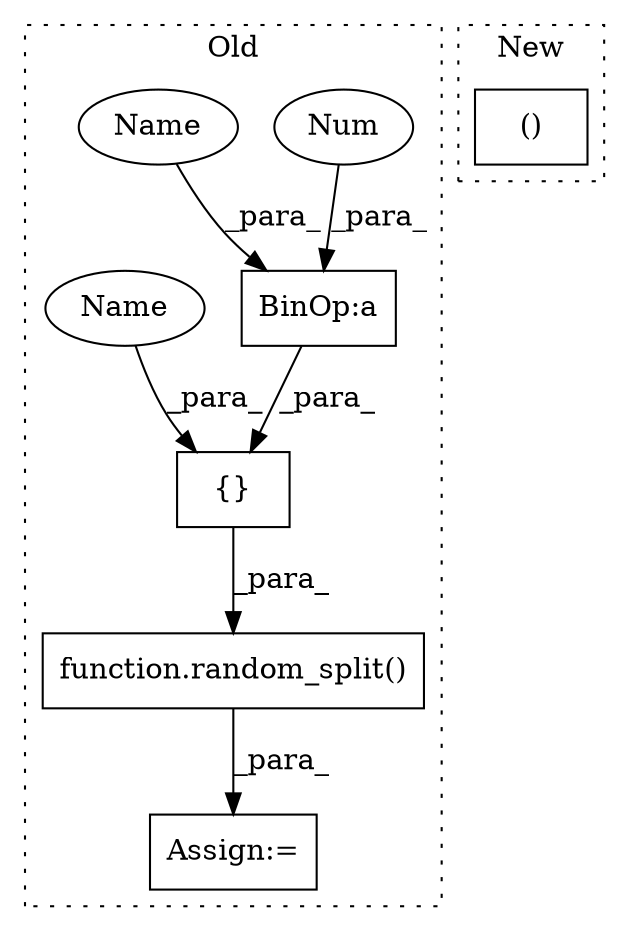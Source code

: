 digraph G {
subgraph cluster0 {
1 [label="function.random_split()" a="75" s="1047,1099" l="13,1" shape="box"];
3 [label="{}" a="59" s="1069,1098" l="1,0" shape="box"];
4 [label="BinOp:a" a="82" s="1075" l="3" shape="box"];
5 [label="Num" a="76" s="1070" l="5" shape="ellipse"];
6 [label="Assign:=" a="68" s="1033" l="14" shape="box"];
7 [label="Name" a="87" s="1078" l="9" shape="ellipse"];
8 [label="Name" a="87" s="1089" l="9" shape="ellipse"];
label = "Old";
style="dotted";
}
subgraph cluster1 {
2 [label="()" a="54" s="1692" l="13" shape="box"];
label = "New";
style="dotted";
}
1 -> 6 [label="_para_"];
3 -> 1 [label="_para_"];
4 -> 3 [label="_para_"];
5 -> 4 [label="_para_"];
7 -> 4 [label="_para_"];
8 -> 3 [label="_para_"];
}
